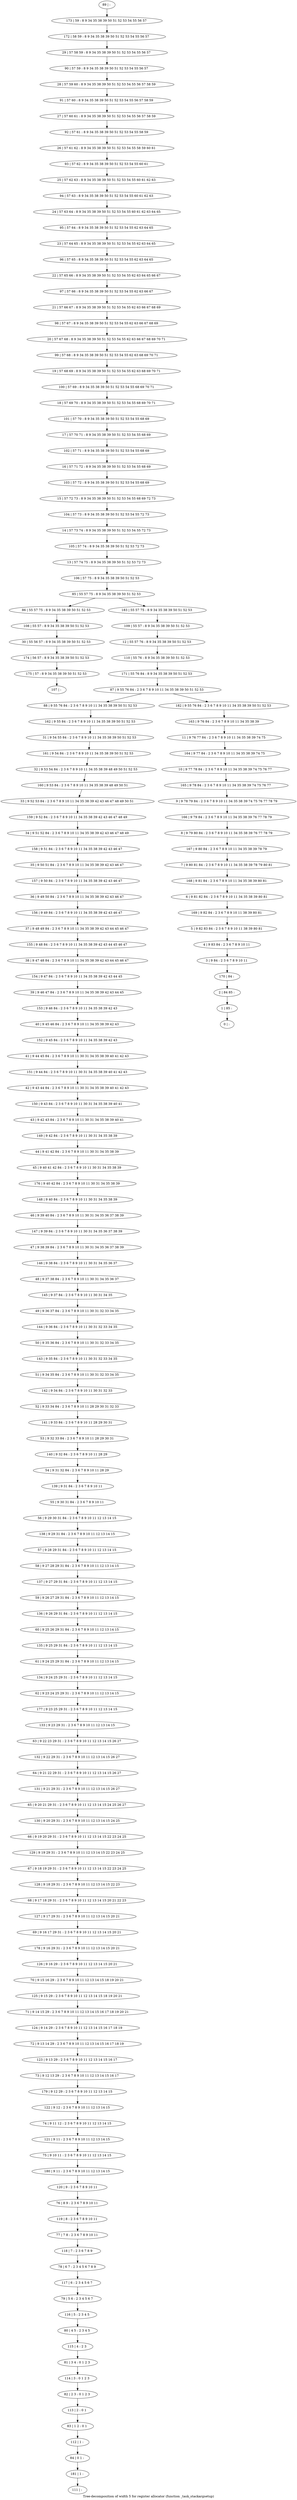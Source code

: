 digraph G {
graph [label="Tree-decomposition of width 5 for register allocator (function _task_stackargsetup)"]
0[label="0 | : "];
1[label="1 | 85 : "];
2[label="2 | 84 85 : "];
3[label="3 | 9 84 : 2 3 6 7 8 9 10 11 "];
4[label="4 | 9 83 84 : 2 3 6 7 8 9 10 11 "];
5[label="5 | 9 82 83 84 : 2 3 6 7 8 9 10 11 38 39 80 81 "];
6[label="6 | 9 81 82 84 : 2 3 6 7 8 9 10 11 34 35 38 39 80 81 "];
7[label="7 | 9 80 81 84 : 2 3 6 7 8 9 10 11 34 35 38 39 78 79 80 81 "];
8[label="8 | 9 79 80 84 : 2 3 6 7 8 9 10 11 34 35 38 39 76 77 78 79 "];
9[label="9 | 9 78 79 84 : 2 3 6 7 8 9 10 11 34 35 38 39 74 75 76 77 78 79 "];
10[label="10 | 9 77 78 84 : 2 3 6 7 8 9 10 11 34 35 38 39 74 75 76 77 "];
11[label="11 | 9 76 77 84 : 2 3 6 7 8 9 10 11 34 35 38 39 74 75 "];
12[label="12 | 55 57 76 : 8 9 34 35 38 39 50 51 52 53 "];
13[label="13 | 57 74 75 : 8 9 34 35 38 39 50 51 52 53 72 73 "];
14[label="14 | 57 73 74 : 8 9 34 35 38 39 50 51 52 53 54 55 72 73 "];
15[label="15 | 57 72 73 : 8 9 34 35 38 39 50 51 52 53 54 55 68 69 72 73 "];
16[label="16 | 57 71 72 : 8 9 34 35 38 39 50 51 52 53 54 55 68 69 "];
17[label="17 | 57 70 71 : 8 9 34 35 38 39 50 51 52 53 54 55 68 69 "];
18[label="18 | 57 69 70 : 8 9 34 35 38 39 50 51 52 53 54 55 68 69 70 71 "];
19[label="19 | 57 68 69 : 8 9 34 35 38 39 50 51 52 53 54 55 62 63 68 69 70 71 "];
20[label="20 | 57 67 68 : 8 9 34 35 38 39 50 51 52 53 54 55 62 63 66 67 68 69 70 71 "];
21[label="21 | 57 66 67 : 8 9 34 35 38 39 50 51 52 53 54 55 62 63 66 67 68 69 "];
22[label="22 | 57 65 66 : 8 9 34 35 38 39 50 51 52 53 54 55 62 63 64 65 66 67 "];
23[label="23 | 57 64 65 : 8 9 34 35 38 39 50 51 52 53 54 55 62 63 64 65 "];
24[label="24 | 57 63 64 : 8 9 34 35 38 39 50 51 52 53 54 55 60 61 62 63 64 65 "];
25[label="25 | 57 62 63 : 8 9 34 35 38 39 50 51 52 53 54 55 60 61 62 63 "];
26[label="26 | 57 61 62 : 8 9 34 35 38 39 50 51 52 53 54 55 58 59 60 61 "];
27[label="27 | 57 60 61 : 8 9 34 35 38 39 50 51 52 53 54 55 56 57 58 59 "];
28[label="28 | 57 59 60 : 8 9 34 35 38 39 50 51 52 53 54 55 56 57 58 59 "];
29[label="29 | 57 58 59 : 8 9 34 35 38 39 50 51 52 53 54 55 56 57 "];
30[label="30 | 55 56 57 : 8 9 34 35 38 39 50 51 52 53 "];
31[label="31 | 9 54 55 84 : 2 3 6 7 8 9 10 11 34 35 38 39 50 51 52 53 "];
32[label="32 | 9 53 54 84 : 2 3 6 7 8 9 10 11 34 35 38 39 48 49 50 51 52 53 "];
33[label="33 | 9 52 53 84 : 2 3 6 7 8 9 10 11 34 35 38 39 42 43 46 47 48 49 50 51 "];
34[label="34 | 9 51 52 84 : 2 3 6 7 8 9 10 11 34 35 38 39 42 43 46 47 48 49 "];
35[label="35 | 9 50 51 84 : 2 3 6 7 8 9 10 11 34 35 38 39 42 43 46 47 "];
36[label="36 | 9 49 50 84 : 2 3 6 7 8 9 10 11 34 35 38 39 42 43 46 47 "];
37[label="37 | 9 48 49 84 : 2 3 6 7 8 9 10 11 34 35 38 39 42 43 44 45 46 47 "];
38[label="38 | 9 47 48 84 : 2 3 6 7 8 9 10 11 34 35 38 39 42 43 44 45 46 47 "];
39[label="39 | 9 46 47 84 : 2 3 6 7 8 9 10 11 34 35 38 39 42 43 44 45 "];
40[label="40 | 9 45 46 84 : 2 3 6 7 8 9 10 11 34 35 38 39 42 43 "];
41[label="41 | 9 44 45 84 : 2 3 6 7 8 9 10 11 30 31 34 35 38 39 40 41 42 43 "];
42[label="42 | 9 43 44 84 : 2 3 6 7 8 9 10 11 30 31 34 35 38 39 40 41 42 43 "];
43[label="43 | 9 42 43 84 : 2 3 6 7 8 9 10 11 30 31 34 35 38 39 40 41 "];
44[label="44 | 9 41 42 84 : 2 3 6 7 8 9 10 11 30 31 34 35 38 39 "];
45[label="45 | 9 40 41 42 84 : 2 3 6 7 8 9 10 11 30 31 34 35 38 39 "];
46[label="46 | 9 39 40 84 : 2 3 6 7 8 9 10 11 30 31 34 35 36 37 38 39 "];
47[label="47 | 9 38 39 84 : 2 3 6 7 8 9 10 11 30 31 34 35 36 37 38 39 "];
48[label="48 | 9 37 38 84 : 2 3 6 7 8 9 10 11 30 31 34 35 36 37 "];
49[label="49 | 9 36 37 84 : 2 3 6 7 8 9 10 11 30 31 32 33 34 35 "];
50[label="50 | 9 35 36 84 : 2 3 6 7 8 9 10 11 30 31 32 33 34 35 "];
51[label="51 | 9 34 35 84 : 2 3 6 7 8 9 10 11 30 31 32 33 34 35 "];
52[label="52 | 9 33 34 84 : 2 3 6 7 8 9 10 11 28 29 30 31 32 33 "];
53[label="53 | 9 32 33 84 : 2 3 6 7 8 9 10 11 28 29 30 31 "];
54[label="54 | 9 31 32 84 : 2 3 6 7 8 9 10 11 28 29 "];
55[label="55 | 9 30 31 84 : 2 3 6 7 8 9 10 11 "];
56[label="56 | 9 29 30 31 84 : 2 3 6 7 8 9 10 11 12 13 14 15 "];
57[label="57 | 9 28 29 31 84 : 2 3 6 7 8 9 10 11 12 13 14 15 "];
58[label="58 | 9 27 28 29 31 84 : 2 3 6 7 8 9 10 11 12 13 14 15 "];
59[label="59 | 9 26 27 29 31 84 : 2 3 6 7 8 9 10 11 12 13 14 15 "];
60[label="60 | 9 25 26 29 31 84 : 2 3 6 7 8 9 10 11 12 13 14 15 "];
61[label="61 | 9 24 25 29 31 84 : 2 3 6 7 8 9 10 11 12 13 14 15 "];
62[label="62 | 9 23 24 25 29 31 : 2 3 6 7 8 9 10 11 12 13 14 15 "];
63[label="63 | 9 22 23 29 31 : 2 3 6 7 8 9 10 11 12 13 14 15 26 27 "];
64[label="64 | 9 21 22 29 31 : 2 3 6 7 8 9 10 11 12 13 14 15 26 27 "];
65[label="65 | 9 20 21 29 31 : 2 3 6 7 8 9 10 11 12 13 14 15 24 25 26 27 "];
66[label="66 | 9 19 20 29 31 : 2 3 6 7 8 9 10 11 12 13 14 15 22 23 24 25 "];
67[label="67 | 9 18 19 29 31 : 2 3 6 7 8 9 10 11 12 13 14 15 22 23 24 25 "];
68[label="68 | 9 17 18 29 31 : 2 3 6 7 8 9 10 11 12 13 14 15 20 21 22 23 "];
69[label="69 | 9 16 17 29 31 : 2 3 6 7 8 9 10 11 12 13 14 15 20 21 "];
70[label="70 | 9 15 16 29 : 2 3 6 7 8 9 10 11 12 13 14 15 18 19 20 21 "];
71[label="71 | 9 14 15 29 : 2 3 6 7 8 9 10 11 12 13 14 15 16 17 18 19 20 21 "];
72[label="72 | 9 13 14 29 : 2 3 6 7 8 9 10 11 12 13 14 15 16 17 18 19 "];
73[label="73 | 9 12 13 29 : 2 3 6 7 8 9 10 11 12 13 14 15 16 17 "];
74[label="74 | 9 11 12 : 2 3 6 7 8 9 10 11 12 13 14 15 "];
75[label="75 | 9 10 11 : 2 3 6 7 8 9 10 11 12 13 14 15 "];
76[label="76 | 8 9 : 2 3 6 7 8 9 10 11 "];
77[label="77 | 7 8 : 2 3 6 7 8 9 10 11 "];
78[label="78 | 6 7 : 2 3 4 5 6 7 8 9 "];
79[label="79 | 5 6 : 2 3 4 5 6 7 "];
80[label="80 | 4 5 : 2 3 4 5 "];
81[label="81 | 3 4 : 0 1 2 3 "];
82[label="82 | 2 3 : 0 1 2 3 "];
83[label="83 | 1 2 : 0 1 "];
84[label="84 | 0 1 : "];
85[label="85 | 55 57 75 : 8 9 34 35 38 39 50 51 52 53 "];
86[label="86 | 55 57 75 : 8 9 34 35 38 39 50 51 52 53 "];
87[label="87 | 9 55 76 84 : 2 3 6 7 8 9 10 11 34 35 38 39 50 51 52 53 "];
88[label="88 | 9 55 76 84 : 2 3 6 7 8 9 10 11 34 35 38 39 50 51 52 53 "];
89[label="89 | : "];
90[label="90 | 57 59 : 8 9 34 35 38 39 50 51 52 53 54 55 56 57 "];
91[label="91 | 57 60 : 8 9 34 35 38 39 50 51 52 53 54 55 56 57 58 59 "];
92[label="92 | 57 61 : 8 9 34 35 38 39 50 51 52 53 54 55 58 59 "];
93[label="93 | 57 62 : 8 9 34 35 38 39 50 51 52 53 54 55 60 61 "];
94[label="94 | 57 63 : 8 9 34 35 38 39 50 51 52 53 54 55 60 61 62 63 "];
95[label="95 | 57 64 : 8 9 34 35 38 39 50 51 52 53 54 55 62 63 64 65 "];
96[label="96 | 57 65 : 8 9 34 35 38 39 50 51 52 53 54 55 62 63 64 65 "];
97[label="97 | 57 66 : 8 9 34 35 38 39 50 51 52 53 54 55 62 63 66 67 "];
98[label="98 | 57 67 : 8 9 34 35 38 39 50 51 52 53 54 55 62 63 66 67 68 69 "];
99[label="99 | 57 68 : 8 9 34 35 38 39 50 51 52 53 54 55 62 63 68 69 70 71 "];
100[label="100 | 57 69 : 8 9 34 35 38 39 50 51 52 53 54 55 68 69 70 71 "];
101[label="101 | 57 70 : 8 9 34 35 38 39 50 51 52 53 54 55 68 69 "];
102[label="102 | 57 71 : 8 9 34 35 38 39 50 51 52 53 54 55 68 69 "];
103[label="103 | 57 72 : 8 9 34 35 38 39 50 51 52 53 54 55 68 69 "];
104[label="104 | 57 73 : 8 9 34 35 38 39 50 51 52 53 54 55 72 73 "];
105[label="105 | 57 74 : 8 9 34 35 38 39 50 51 52 53 72 73 "];
106[label="106 | 57 75 : 8 9 34 35 38 39 50 51 52 53 "];
107[label="107 | : "];
108[label="108 | 55 57 : 8 9 34 35 38 39 50 51 52 53 "];
109[label="109 | 55 57 : 8 9 34 35 38 39 50 51 52 53 "];
110[label="110 | 55 76 : 8 9 34 35 38 39 50 51 52 53 "];
111[label="111 | : "];
112[label="112 | 1 : "];
113[label="113 | 2 : 0 1 "];
114[label="114 | 3 : 0 1 2 3 "];
115[label="115 | 4 : 2 3 "];
116[label="116 | 5 : 2 3 4 5 "];
117[label="117 | 6 : 2 3 4 5 6 7 "];
118[label="118 | 7 : 2 3 6 7 8 9 "];
119[label="119 | 8 : 2 3 6 7 8 9 10 11 "];
120[label="120 | 9 : 2 3 6 7 8 9 10 11 "];
121[label="121 | 9 11 : 2 3 6 7 8 9 10 11 12 13 14 15 "];
122[label="122 | 9 12 : 2 3 6 7 8 9 10 11 12 13 14 15 "];
123[label="123 | 9 13 29 : 2 3 6 7 8 9 10 11 12 13 14 15 16 17 "];
124[label="124 | 9 14 29 : 2 3 6 7 8 9 10 11 12 13 14 15 16 17 18 19 "];
125[label="125 | 9 15 29 : 2 3 6 7 8 9 10 11 12 13 14 15 18 19 20 21 "];
126[label="126 | 9 16 29 : 2 3 6 7 8 9 10 11 12 13 14 15 20 21 "];
127[label="127 | 9 17 29 31 : 2 3 6 7 8 9 10 11 12 13 14 15 20 21 "];
128[label="128 | 9 18 29 31 : 2 3 6 7 8 9 10 11 12 13 14 15 22 23 "];
129[label="129 | 9 19 29 31 : 2 3 6 7 8 9 10 11 12 13 14 15 22 23 24 25 "];
130[label="130 | 9 20 29 31 : 2 3 6 7 8 9 10 11 12 13 14 15 24 25 "];
131[label="131 | 9 21 29 31 : 2 3 6 7 8 9 10 11 12 13 14 15 26 27 "];
132[label="132 | 9 22 29 31 : 2 3 6 7 8 9 10 11 12 13 14 15 26 27 "];
133[label="133 | 9 23 29 31 : 2 3 6 7 8 9 10 11 12 13 14 15 "];
134[label="134 | 9 24 25 29 31 : 2 3 6 7 8 9 10 11 12 13 14 15 "];
135[label="135 | 9 25 29 31 84 : 2 3 6 7 8 9 10 11 12 13 14 15 "];
136[label="136 | 9 26 29 31 84 : 2 3 6 7 8 9 10 11 12 13 14 15 "];
137[label="137 | 9 27 29 31 84 : 2 3 6 7 8 9 10 11 12 13 14 15 "];
138[label="138 | 9 29 31 84 : 2 3 6 7 8 9 10 11 12 13 14 15 "];
139[label="139 | 9 31 84 : 2 3 6 7 8 9 10 11 "];
140[label="140 | 9 32 84 : 2 3 6 7 8 9 10 11 28 29 "];
141[label="141 | 9 33 84 : 2 3 6 7 8 9 10 11 28 29 30 31 "];
142[label="142 | 9 34 84 : 2 3 6 7 8 9 10 11 30 31 32 33 "];
143[label="143 | 9 35 84 : 2 3 6 7 8 9 10 11 30 31 32 33 34 35 "];
144[label="144 | 9 36 84 : 2 3 6 7 8 9 10 11 30 31 32 33 34 35 "];
145[label="145 | 9 37 84 : 2 3 6 7 8 9 10 11 30 31 34 35 "];
146[label="146 | 9 38 84 : 2 3 6 7 8 9 10 11 30 31 34 35 36 37 "];
147[label="147 | 9 39 84 : 2 3 6 7 8 9 10 11 30 31 34 35 36 37 38 39 "];
148[label="148 | 9 40 84 : 2 3 6 7 8 9 10 11 30 31 34 35 38 39 "];
149[label="149 | 9 42 84 : 2 3 6 7 8 9 10 11 30 31 34 35 38 39 "];
150[label="150 | 9 43 84 : 2 3 6 7 8 9 10 11 30 31 34 35 38 39 40 41 "];
151[label="151 | 9 44 84 : 2 3 6 7 8 9 10 11 30 31 34 35 38 39 40 41 42 43 "];
152[label="152 | 9 45 84 : 2 3 6 7 8 9 10 11 34 35 38 39 42 43 "];
153[label="153 | 9 46 84 : 2 3 6 7 8 9 10 11 34 35 38 39 42 43 "];
154[label="154 | 9 47 84 : 2 3 6 7 8 9 10 11 34 35 38 39 42 43 44 45 "];
155[label="155 | 9 48 84 : 2 3 6 7 8 9 10 11 34 35 38 39 42 43 44 45 46 47 "];
156[label="156 | 9 49 84 : 2 3 6 7 8 9 10 11 34 35 38 39 42 43 46 47 "];
157[label="157 | 9 50 84 : 2 3 6 7 8 9 10 11 34 35 38 39 42 43 46 47 "];
158[label="158 | 9 51 84 : 2 3 6 7 8 9 10 11 34 35 38 39 42 43 46 47 "];
159[label="159 | 9 52 84 : 2 3 6 7 8 9 10 11 34 35 38 39 42 43 46 47 48 49 "];
160[label="160 | 9 53 84 : 2 3 6 7 8 9 10 11 34 35 38 39 48 49 50 51 "];
161[label="161 | 9 54 84 : 2 3 6 7 8 9 10 11 34 35 38 39 50 51 52 53 "];
162[label="162 | 9 55 84 : 2 3 6 7 8 9 10 11 34 35 38 39 50 51 52 53 "];
163[label="163 | 9 76 84 : 2 3 6 7 8 9 10 11 34 35 38 39 "];
164[label="164 | 9 77 84 : 2 3 6 7 8 9 10 11 34 35 38 39 74 75 "];
165[label="165 | 9 78 84 : 2 3 6 7 8 9 10 11 34 35 38 39 74 75 76 77 "];
166[label="166 | 9 79 84 : 2 3 6 7 8 9 10 11 34 35 38 39 76 77 78 79 "];
167[label="167 | 9 80 84 : 2 3 6 7 8 9 10 11 34 35 38 39 78 79 "];
168[label="168 | 9 81 84 : 2 3 6 7 8 9 10 11 34 35 38 39 80 81 "];
169[label="169 | 9 82 84 : 2 3 6 7 8 9 10 11 38 39 80 81 "];
170[label="170 | 84 : "];
171[label="171 | 55 76 84 : 8 9 34 35 38 39 50 51 52 53 "];
172[label="172 | 58 59 : 8 9 34 35 38 39 50 51 52 53 54 55 56 57 "];
173[label="173 | 59 : 8 9 34 35 38 39 50 51 52 53 54 55 56 57 "];
174[label="174 | 56 57 : 8 9 34 35 38 39 50 51 52 53 "];
175[label="175 | 57 : 8 9 34 35 38 39 50 51 52 53 "];
176[label="176 | 9 40 42 84 : 2 3 6 7 8 9 10 11 30 31 34 35 38 39 "];
177[label="177 | 9 23 25 29 31 : 2 3 6 7 8 9 10 11 12 13 14 15 "];
178[label="178 | 9 16 29 31 : 2 3 6 7 8 9 10 11 12 13 14 15 20 21 "];
179[label="179 | 9 12 29 : 2 3 6 7 8 9 10 11 12 13 14 15 "];
180[label="180 | 9 11 : 2 3 6 7 8 9 10 11 12 13 14 15 "];
181[label="181 | 1 : "];
182[label="182 | 9 55 76 84 : 2 3 6 7 8 9 10 11 34 35 38 39 50 51 52 53 "];
183[label="183 | 55 57 75 : 8 9 34 35 38 39 50 51 52 53 "];
44->45 ;
55->56 ;
57->58 ;
108->30 ;
86->108 ;
112->84 ;
83->112 ;
113->83 ;
82->113 ;
114->82 ;
81->114 ;
115->81 ;
80->115 ;
116->80 ;
79->116 ;
117->79 ;
78->117 ;
118->78 ;
77->118 ;
119->77 ;
76->119 ;
120->76 ;
121->75 ;
74->121 ;
122->74 ;
123->73 ;
72->123 ;
124->72 ;
71->124 ;
125->71 ;
70->125 ;
126->70 ;
127->69 ;
68->127 ;
128->68 ;
67->128 ;
129->67 ;
66->129 ;
130->66 ;
65->130 ;
131->65 ;
64->131 ;
132->64 ;
63->132 ;
133->63 ;
134->62 ;
61->134 ;
135->61 ;
60->135 ;
136->60 ;
59->136 ;
137->59 ;
58->137 ;
138->57 ;
56->138 ;
139->55 ;
54->139 ;
140->54 ;
53->140 ;
141->53 ;
52->141 ;
142->52 ;
51->142 ;
143->51 ;
50->143 ;
144->50 ;
49->144 ;
145->49 ;
48->145 ;
146->48 ;
47->146 ;
147->47 ;
46->147 ;
148->46 ;
149->44 ;
43->149 ;
150->43 ;
42->150 ;
151->42 ;
41->151 ;
152->41 ;
40->152 ;
153->40 ;
39->153 ;
154->39 ;
38->154 ;
155->38 ;
37->155 ;
156->37 ;
36->156 ;
157->36 ;
35->157 ;
158->35 ;
34->158 ;
159->34 ;
33->159 ;
160->33 ;
32->160 ;
161->32 ;
31->161 ;
162->31 ;
88->162 ;
30->174 ;
175->107 ;
174->175 ;
176->148 ;
45->176 ;
177->133 ;
62->177 ;
178->126 ;
69->178 ;
179->122 ;
73->179 ;
180->120 ;
75->180 ;
181->111 ;
84->181 ;
89->173 ;
173->172 ;
172->29 ;
29->90 ;
90->28 ;
28->91 ;
91->27 ;
27->92 ;
92->26 ;
26->93 ;
93->25 ;
25->94 ;
94->24 ;
24->95 ;
95->23 ;
23->96 ;
96->22 ;
22->97 ;
97->21 ;
21->98 ;
98->20 ;
20->99 ;
99->19 ;
19->100 ;
100->18 ;
18->101 ;
101->17 ;
17->102 ;
102->16 ;
16->103 ;
103->15 ;
15->104 ;
104->14 ;
14->105 ;
105->13 ;
13->106 ;
106->85 ;
109->12 ;
12->110 ;
110->171 ;
171->87 ;
163->11 ;
11->164 ;
164->10 ;
10->165 ;
165->9 ;
9->166 ;
166->8 ;
8->167 ;
167->7 ;
7->168 ;
168->6 ;
6->169 ;
169->5 ;
5->4 ;
4->3 ;
3->170 ;
170->2 ;
2->1 ;
1->0 ;
182->163 ;
183->109 ;
87->88 ;
87->182 ;
85->86 ;
85->183 ;
}
